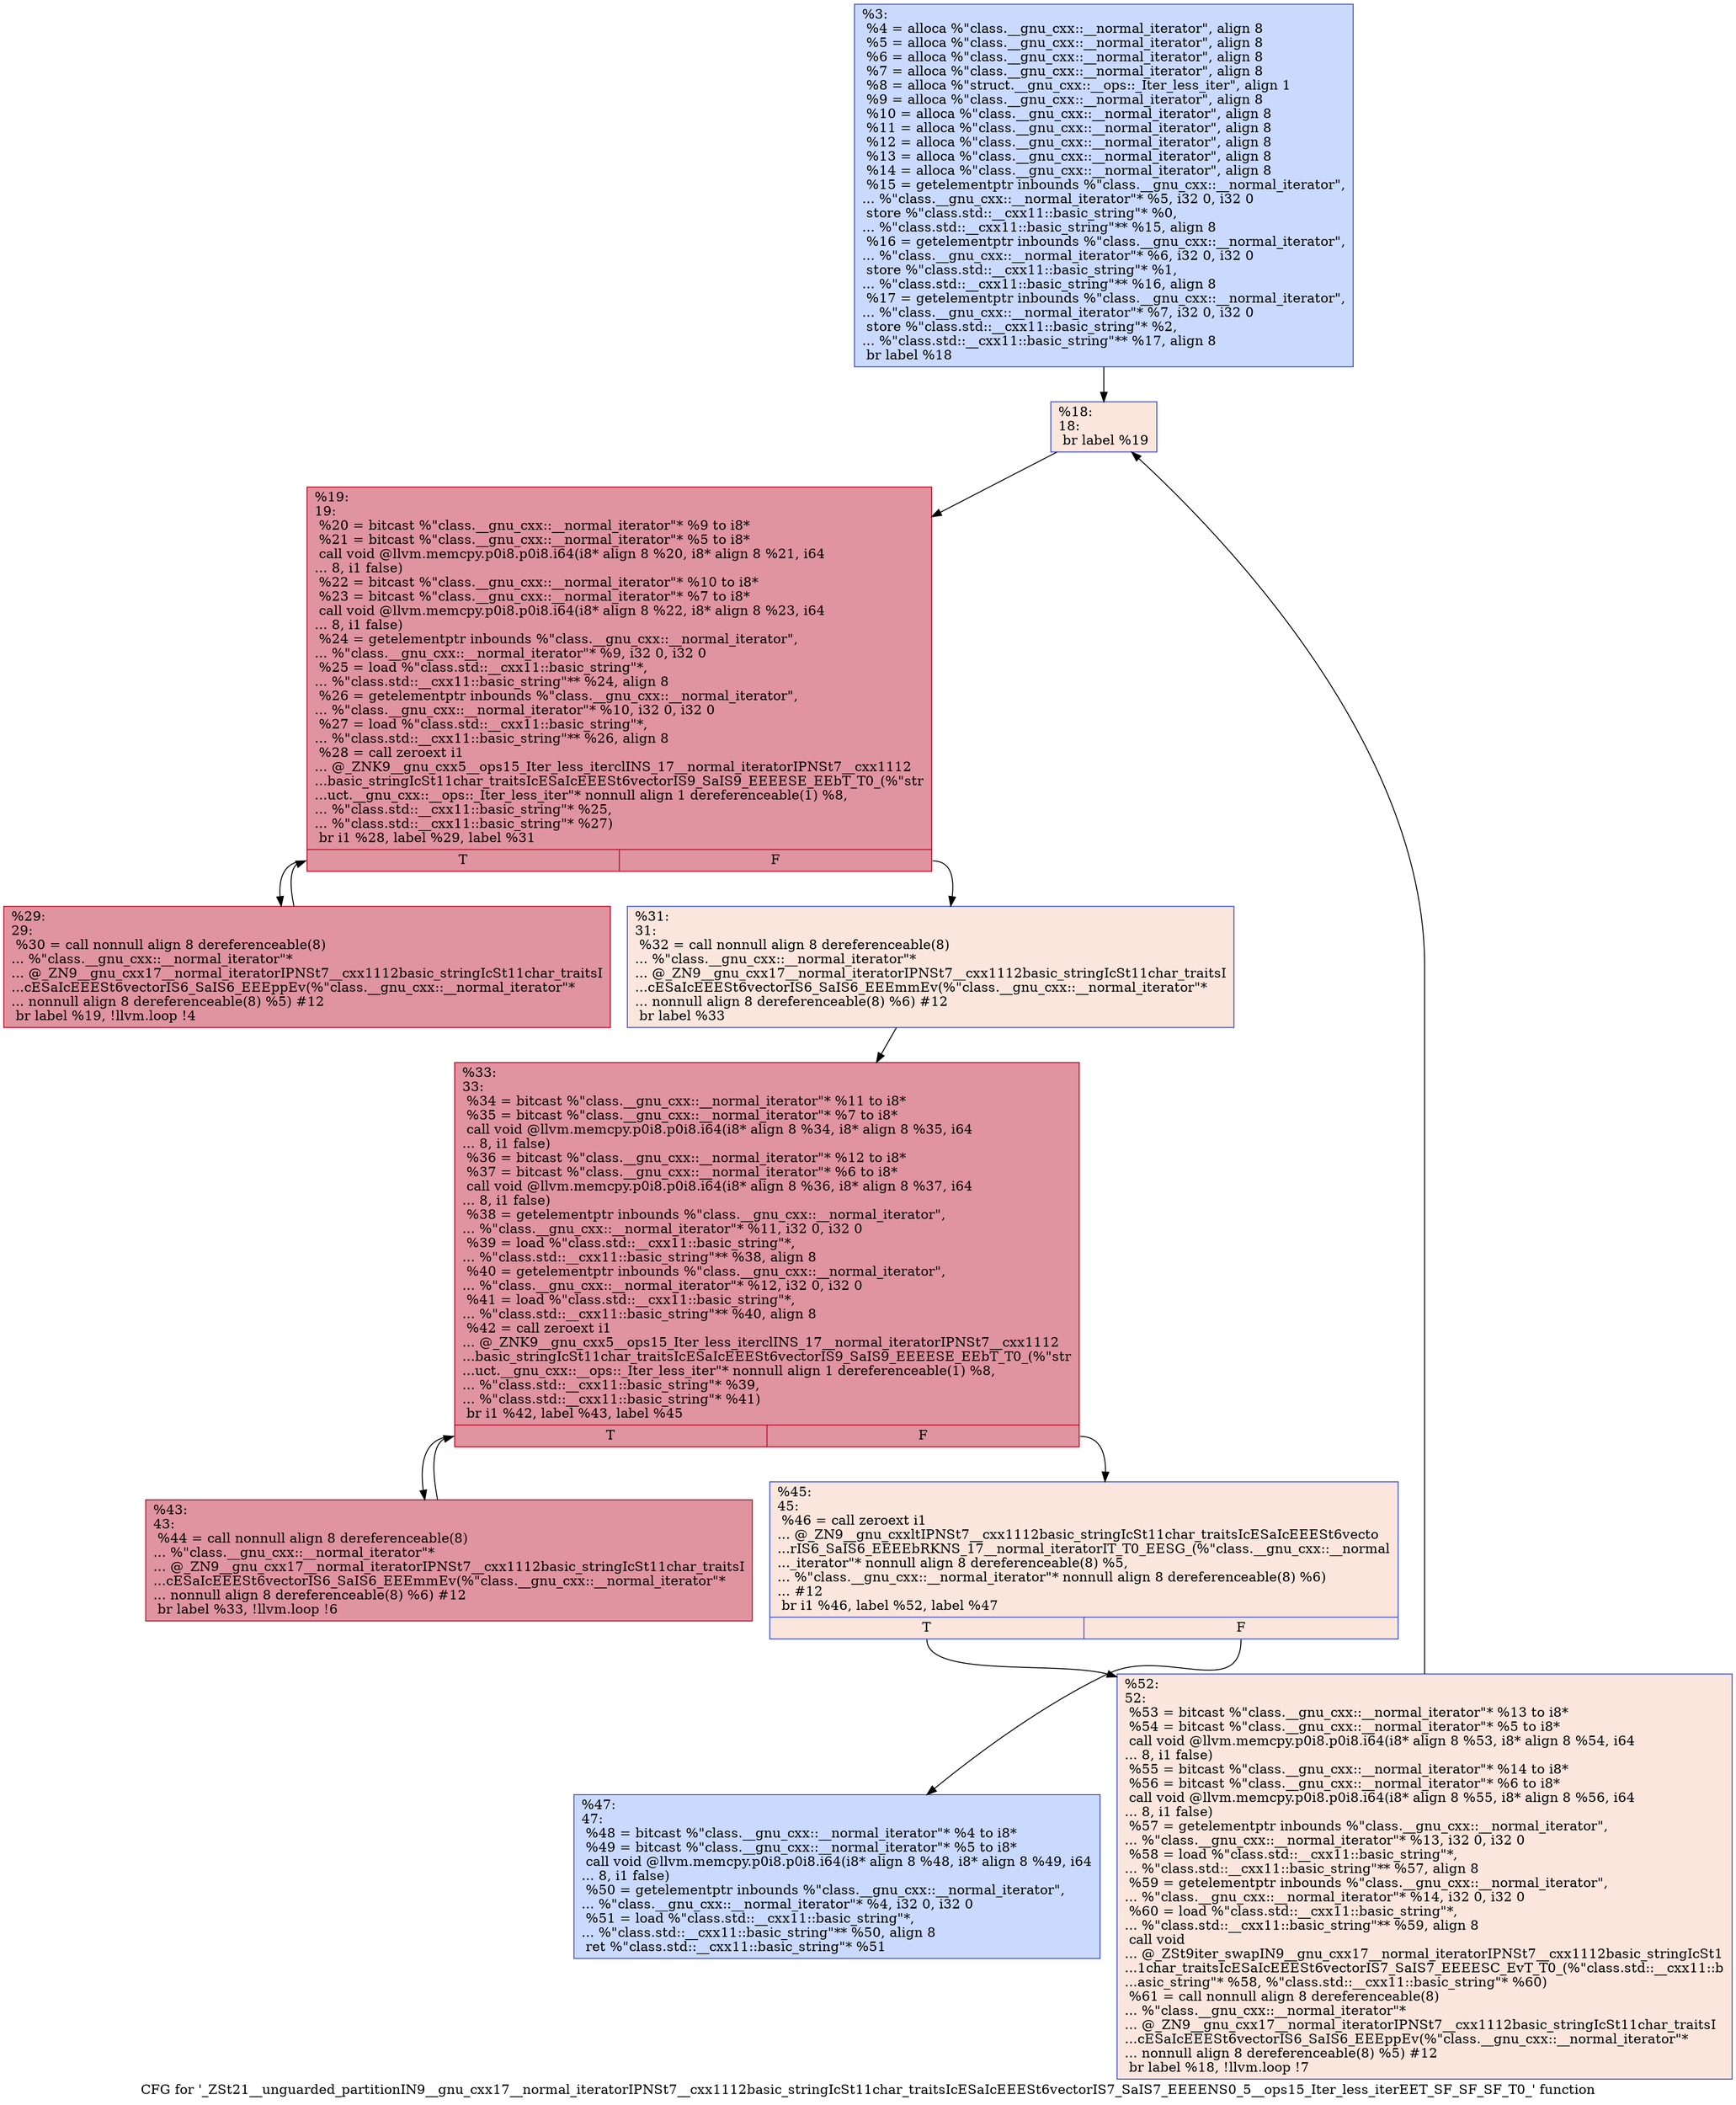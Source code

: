 digraph "CFG for '_ZSt21__unguarded_partitionIN9__gnu_cxx17__normal_iteratorIPNSt7__cxx1112basic_stringIcSt11char_traitsIcESaIcEEESt6vectorIS7_SaIS7_EEEENS0_5__ops15_Iter_less_iterEET_SF_SF_SF_T0_' function" {
	label="CFG for '_ZSt21__unguarded_partitionIN9__gnu_cxx17__normal_iteratorIPNSt7__cxx1112basic_stringIcSt11char_traitsIcESaIcEEESt6vectorIS7_SaIS7_EEEENS0_5__ops15_Iter_less_iterEET_SF_SF_SF_T0_' function";

	Node0x559261143630 [shape=record,color="#3d50c3ff", style=filled, fillcolor="#88abfd70",label="{%3:\l  %4 = alloca %\"class.__gnu_cxx::__normal_iterator\", align 8\l  %5 = alloca %\"class.__gnu_cxx::__normal_iterator\", align 8\l  %6 = alloca %\"class.__gnu_cxx::__normal_iterator\", align 8\l  %7 = alloca %\"class.__gnu_cxx::__normal_iterator\", align 8\l  %8 = alloca %\"struct.__gnu_cxx::__ops::_Iter_less_iter\", align 1\l  %9 = alloca %\"class.__gnu_cxx::__normal_iterator\", align 8\l  %10 = alloca %\"class.__gnu_cxx::__normal_iterator\", align 8\l  %11 = alloca %\"class.__gnu_cxx::__normal_iterator\", align 8\l  %12 = alloca %\"class.__gnu_cxx::__normal_iterator\", align 8\l  %13 = alloca %\"class.__gnu_cxx::__normal_iterator\", align 8\l  %14 = alloca %\"class.__gnu_cxx::__normal_iterator\", align 8\l  %15 = getelementptr inbounds %\"class.__gnu_cxx::__normal_iterator\",\l... %\"class.__gnu_cxx::__normal_iterator\"* %5, i32 0, i32 0\l  store %\"class.std::__cxx11::basic_string\"* %0,\l... %\"class.std::__cxx11::basic_string\"** %15, align 8\l  %16 = getelementptr inbounds %\"class.__gnu_cxx::__normal_iterator\",\l... %\"class.__gnu_cxx::__normal_iterator\"* %6, i32 0, i32 0\l  store %\"class.std::__cxx11::basic_string\"* %1,\l... %\"class.std::__cxx11::basic_string\"** %16, align 8\l  %17 = getelementptr inbounds %\"class.__gnu_cxx::__normal_iterator\",\l... %\"class.__gnu_cxx::__normal_iterator\"* %7, i32 0, i32 0\l  store %\"class.std::__cxx11::basic_string\"* %2,\l... %\"class.std::__cxx11::basic_string\"** %17, align 8\l  br label %18\l}"];
	Node0x559261143630 -> Node0x5592611436f0;
	Node0x5592611436f0 [shape=record,color="#3d50c3ff", style=filled, fillcolor="#f3c7b170",label="{%18:\l18:                                               \l  br label %19\l}"];
	Node0x5592611436f0 -> Node0x559261143d30;
	Node0x559261143d30 [shape=record,color="#b70d28ff", style=filled, fillcolor="#b70d2870",label="{%19:\l19:                                               \l  %20 = bitcast %\"class.__gnu_cxx::__normal_iterator\"* %9 to i8*\l  %21 = bitcast %\"class.__gnu_cxx::__normal_iterator\"* %5 to i8*\l  call void @llvm.memcpy.p0i8.p0i8.i64(i8* align 8 %20, i8* align 8 %21, i64\l... 8, i1 false)\l  %22 = bitcast %\"class.__gnu_cxx::__normal_iterator\"* %10 to i8*\l  %23 = bitcast %\"class.__gnu_cxx::__normal_iterator\"* %7 to i8*\l  call void @llvm.memcpy.p0i8.p0i8.i64(i8* align 8 %22, i8* align 8 %23, i64\l... 8, i1 false)\l  %24 = getelementptr inbounds %\"class.__gnu_cxx::__normal_iterator\",\l... %\"class.__gnu_cxx::__normal_iterator\"* %9, i32 0, i32 0\l  %25 = load %\"class.std::__cxx11::basic_string\"*,\l... %\"class.std::__cxx11::basic_string\"** %24, align 8\l  %26 = getelementptr inbounds %\"class.__gnu_cxx::__normal_iterator\",\l... %\"class.__gnu_cxx::__normal_iterator\"* %10, i32 0, i32 0\l  %27 = load %\"class.std::__cxx11::basic_string\"*,\l... %\"class.std::__cxx11::basic_string\"** %26, align 8\l  %28 = call zeroext i1\l... @_ZNK9__gnu_cxx5__ops15_Iter_less_iterclINS_17__normal_iteratorIPNSt7__cxx1112\l...basic_stringIcSt11char_traitsIcESaIcEEESt6vectorIS9_SaIS9_EEEESE_EEbT_T0_(%\"str\l...uct.__gnu_cxx::__ops::_Iter_less_iter\"* nonnull align 1 dereferenceable(1) %8,\l... %\"class.std::__cxx11::basic_string\"* %25,\l... %\"class.std::__cxx11::basic_string\"* %27)\l  br i1 %28, label %29, label %31\l|{<s0>T|<s1>F}}"];
	Node0x559261143d30:s0 -> Node0x559261144680;
	Node0x559261143d30:s1 -> Node0x5592611446d0;
	Node0x559261144680 [shape=record,color="#b70d28ff", style=filled, fillcolor="#b70d2870",label="{%29:\l29:                                               \l  %30 = call nonnull align 8 dereferenceable(8)\l... %\"class.__gnu_cxx::__normal_iterator\"*\l... @_ZN9__gnu_cxx17__normal_iteratorIPNSt7__cxx1112basic_stringIcSt11char_traitsI\l...cESaIcEEESt6vectorIS6_SaIS6_EEEppEv(%\"class.__gnu_cxx::__normal_iterator\"*\l... nonnull align 8 dereferenceable(8) %5) #12\l  br label %19, !llvm.loop !4\l}"];
	Node0x559261144680 -> Node0x559261143d30;
	Node0x5592611446d0 [shape=record,color="#3d50c3ff", style=filled, fillcolor="#f3c7b170",label="{%31:\l31:                                               \l  %32 = call nonnull align 8 dereferenceable(8)\l... %\"class.__gnu_cxx::__normal_iterator\"*\l... @_ZN9__gnu_cxx17__normal_iteratorIPNSt7__cxx1112basic_stringIcSt11char_traitsI\l...cESaIcEEESt6vectorIS6_SaIS6_EEEmmEv(%\"class.__gnu_cxx::__normal_iterator\"*\l... nonnull align 8 dereferenceable(8) %6) #12\l  br label %33\l}"];
	Node0x5592611446d0 -> Node0x559261144920;
	Node0x559261144920 [shape=record,color="#b70d28ff", style=filled, fillcolor="#b70d2870",label="{%33:\l33:                                               \l  %34 = bitcast %\"class.__gnu_cxx::__normal_iterator\"* %11 to i8*\l  %35 = bitcast %\"class.__gnu_cxx::__normal_iterator\"* %7 to i8*\l  call void @llvm.memcpy.p0i8.p0i8.i64(i8* align 8 %34, i8* align 8 %35, i64\l... 8, i1 false)\l  %36 = bitcast %\"class.__gnu_cxx::__normal_iterator\"* %12 to i8*\l  %37 = bitcast %\"class.__gnu_cxx::__normal_iterator\"* %6 to i8*\l  call void @llvm.memcpy.p0i8.p0i8.i64(i8* align 8 %36, i8* align 8 %37, i64\l... 8, i1 false)\l  %38 = getelementptr inbounds %\"class.__gnu_cxx::__normal_iterator\",\l... %\"class.__gnu_cxx::__normal_iterator\"* %11, i32 0, i32 0\l  %39 = load %\"class.std::__cxx11::basic_string\"*,\l... %\"class.std::__cxx11::basic_string\"** %38, align 8\l  %40 = getelementptr inbounds %\"class.__gnu_cxx::__normal_iterator\",\l... %\"class.__gnu_cxx::__normal_iterator\"* %12, i32 0, i32 0\l  %41 = load %\"class.std::__cxx11::basic_string\"*,\l... %\"class.std::__cxx11::basic_string\"** %40, align 8\l  %42 = call zeroext i1\l... @_ZNK9__gnu_cxx5__ops15_Iter_less_iterclINS_17__normal_iteratorIPNSt7__cxx1112\l...basic_stringIcSt11char_traitsIcESaIcEEESt6vectorIS9_SaIS9_EEEESE_EEbT_T0_(%\"str\l...uct.__gnu_cxx::__ops::_Iter_less_iter\"* nonnull align 1 dereferenceable(1) %8,\l... %\"class.std::__cxx11::basic_string\"* %39,\l... %\"class.std::__cxx11::basic_string\"* %41)\l  br i1 %42, label %43, label %45\l|{<s0>T|<s1>F}}"];
	Node0x559261144920:s0 -> Node0x559261145330;
	Node0x559261144920:s1 -> Node0x559261145380;
	Node0x559261145330 [shape=record,color="#b70d28ff", style=filled, fillcolor="#b70d2870",label="{%43:\l43:                                               \l  %44 = call nonnull align 8 dereferenceable(8)\l... %\"class.__gnu_cxx::__normal_iterator\"*\l... @_ZN9__gnu_cxx17__normal_iteratorIPNSt7__cxx1112basic_stringIcSt11char_traitsI\l...cESaIcEEESt6vectorIS6_SaIS6_EEEmmEv(%\"class.__gnu_cxx::__normal_iterator\"*\l... nonnull align 8 dereferenceable(8) %6) #12\l  br label %33, !llvm.loop !6\l}"];
	Node0x559261145330 -> Node0x559261144920;
	Node0x559261145380 [shape=record,color="#3d50c3ff", style=filled, fillcolor="#f3c7b170",label="{%45:\l45:                                               \l  %46 = call zeroext i1\l... @_ZN9__gnu_cxxltIPNSt7__cxx1112basic_stringIcSt11char_traitsIcESaIcEEESt6vecto\l...rIS6_SaIS6_EEEEbRKNS_17__normal_iteratorIT_T0_EESG_(%\"class.__gnu_cxx::__normal\l..._iterator\"* nonnull align 8 dereferenceable(8) %5,\l... %\"class.__gnu_cxx::__normal_iterator\"* nonnull align 8 dereferenceable(8) %6)\l... #12\l  br i1 %46, label %52, label %47\l|{<s0>T|<s1>F}}"];
	Node0x559261145380:s0 -> Node0x559261145810;
	Node0x559261145380:s1 -> Node0x559261145860;
	Node0x559261145860 [shape=record,color="#3d50c3ff", style=filled, fillcolor="#88abfd70",label="{%47:\l47:                                               \l  %48 = bitcast %\"class.__gnu_cxx::__normal_iterator\"* %4 to i8*\l  %49 = bitcast %\"class.__gnu_cxx::__normal_iterator\"* %5 to i8*\l  call void @llvm.memcpy.p0i8.p0i8.i64(i8* align 8 %48, i8* align 8 %49, i64\l... 8, i1 false)\l  %50 = getelementptr inbounds %\"class.__gnu_cxx::__normal_iterator\",\l... %\"class.__gnu_cxx::__normal_iterator\"* %4, i32 0, i32 0\l  %51 = load %\"class.std::__cxx11::basic_string\"*,\l... %\"class.std::__cxx11::basic_string\"** %50, align 8\l  ret %\"class.std::__cxx11::basic_string\"* %51\l}"];
	Node0x559261145810 [shape=record,color="#3d50c3ff", style=filled, fillcolor="#f3c7b170",label="{%52:\l52:                                               \l  %53 = bitcast %\"class.__gnu_cxx::__normal_iterator\"* %13 to i8*\l  %54 = bitcast %\"class.__gnu_cxx::__normal_iterator\"* %5 to i8*\l  call void @llvm.memcpy.p0i8.p0i8.i64(i8* align 8 %53, i8* align 8 %54, i64\l... 8, i1 false)\l  %55 = bitcast %\"class.__gnu_cxx::__normal_iterator\"* %14 to i8*\l  %56 = bitcast %\"class.__gnu_cxx::__normal_iterator\"* %6 to i8*\l  call void @llvm.memcpy.p0i8.p0i8.i64(i8* align 8 %55, i8* align 8 %56, i64\l... 8, i1 false)\l  %57 = getelementptr inbounds %\"class.__gnu_cxx::__normal_iterator\",\l... %\"class.__gnu_cxx::__normal_iterator\"* %13, i32 0, i32 0\l  %58 = load %\"class.std::__cxx11::basic_string\"*,\l... %\"class.std::__cxx11::basic_string\"** %57, align 8\l  %59 = getelementptr inbounds %\"class.__gnu_cxx::__normal_iterator\",\l... %\"class.__gnu_cxx::__normal_iterator\"* %14, i32 0, i32 0\l  %60 = load %\"class.std::__cxx11::basic_string\"*,\l... %\"class.std::__cxx11::basic_string\"** %59, align 8\l  call void\l... @_ZSt9iter_swapIN9__gnu_cxx17__normal_iteratorIPNSt7__cxx1112basic_stringIcSt1\l...1char_traitsIcESaIcEEESt6vectorIS7_SaIS7_EEEESC_EvT_T0_(%\"class.std::__cxx11::b\l...asic_string\"* %58, %\"class.std::__cxx11::basic_string\"* %60)\l  %61 = call nonnull align 8 dereferenceable(8)\l... %\"class.__gnu_cxx::__normal_iterator\"*\l... @_ZN9__gnu_cxx17__normal_iteratorIPNSt7__cxx1112basic_stringIcSt11char_traitsI\l...cESaIcEEESt6vectorIS6_SaIS6_EEEppEv(%\"class.__gnu_cxx::__normal_iterator\"*\l... nonnull align 8 dereferenceable(8) %5) #12\l  br label %18, !llvm.loop !7\l}"];
	Node0x559261145810 -> Node0x5592611436f0;
}
